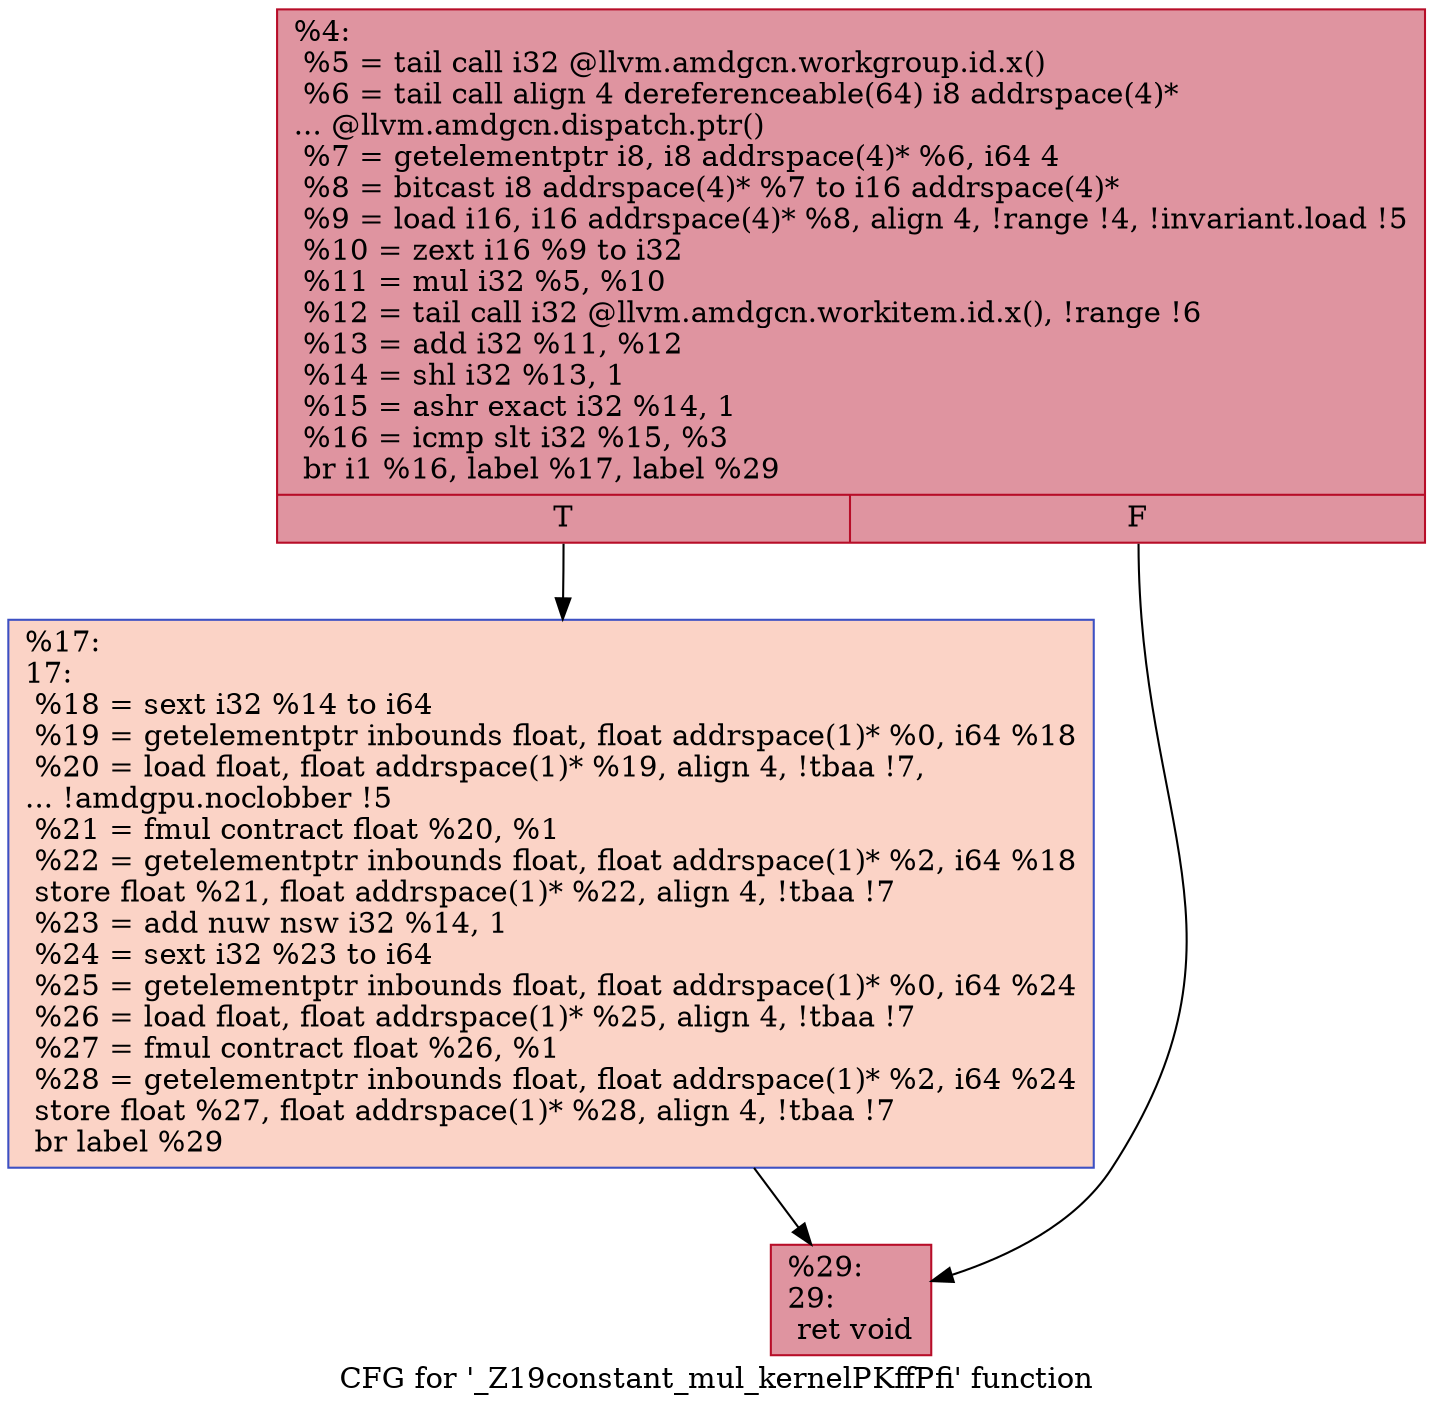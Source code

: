 digraph "CFG for '_Z19constant_mul_kernelPKffPfi' function" {
	label="CFG for '_Z19constant_mul_kernelPKffPfi' function";

	Node0x4d27200 [shape=record,color="#b70d28ff", style=filled, fillcolor="#b70d2870",label="{%4:\l  %5 = tail call i32 @llvm.amdgcn.workgroup.id.x()\l  %6 = tail call align 4 dereferenceable(64) i8 addrspace(4)*\l... @llvm.amdgcn.dispatch.ptr()\l  %7 = getelementptr i8, i8 addrspace(4)* %6, i64 4\l  %8 = bitcast i8 addrspace(4)* %7 to i16 addrspace(4)*\l  %9 = load i16, i16 addrspace(4)* %8, align 4, !range !4, !invariant.load !5\l  %10 = zext i16 %9 to i32\l  %11 = mul i32 %5, %10\l  %12 = tail call i32 @llvm.amdgcn.workitem.id.x(), !range !6\l  %13 = add i32 %11, %12\l  %14 = shl i32 %13, 1\l  %15 = ashr exact i32 %14, 1\l  %16 = icmp slt i32 %15, %3\l  br i1 %16, label %17, label %29\l|{<s0>T|<s1>F}}"];
	Node0x4d27200:s0 -> Node0x4d27db0;
	Node0x4d27200:s1 -> Node0x4d29340;
	Node0x4d27db0 [shape=record,color="#3d50c3ff", style=filled, fillcolor="#f59c7d70",label="{%17:\l17:                                               \l  %18 = sext i32 %14 to i64\l  %19 = getelementptr inbounds float, float addrspace(1)* %0, i64 %18\l  %20 = load float, float addrspace(1)* %19, align 4, !tbaa !7,\l... !amdgpu.noclobber !5\l  %21 = fmul contract float %20, %1\l  %22 = getelementptr inbounds float, float addrspace(1)* %2, i64 %18\l  store float %21, float addrspace(1)* %22, align 4, !tbaa !7\l  %23 = add nuw nsw i32 %14, 1\l  %24 = sext i32 %23 to i64\l  %25 = getelementptr inbounds float, float addrspace(1)* %0, i64 %24\l  %26 = load float, float addrspace(1)* %25, align 4, !tbaa !7\l  %27 = fmul contract float %26, %1\l  %28 = getelementptr inbounds float, float addrspace(1)* %2, i64 %24\l  store float %27, float addrspace(1)* %28, align 4, !tbaa !7\l  br label %29\l}"];
	Node0x4d27db0 -> Node0x4d29340;
	Node0x4d29340 [shape=record,color="#b70d28ff", style=filled, fillcolor="#b70d2870",label="{%29:\l29:                                               \l  ret void\l}"];
}
